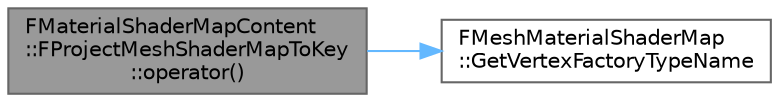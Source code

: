 digraph "FMaterialShaderMapContent::FProjectMeshShaderMapToKey::operator()"
{
 // INTERACTIVE_SVG=YES
 // LATEX_PDF_SIZE
  bgcolor="transparent";
  edge [fontname=Helvetica,fontsize=10,labelfontname=Helvetica,labelfontsize=10];
  node [fontname=Helvetica,fontsize=10,shape=box,height=0.2,width=0.4];
  rankdir="LR";
  Node1 [id="Node000001",label="FMaterialShaderMapContent\l::FProjectMeshShaderMapToKey\l::operator()",height=0.2,width=0.4,color="gray40", fillcolor="grey60", style="filled", fontcolor="black",tooltip=" "];
  Node1 -> Node2 [id="edge1_Node000001_Node000002",color="steelblue1",style="solid",tooltip=" "];
  Node2 [id="Node000002",label="FMeshMaterialShaderMap\l::GetVertexFactoryTypeName",height=0.2,width=0.4,color="grey40", fillcolor="white", style="filled",URL="$dc/d0f/classFMeshMaterialShaderMap.html#aaf0672cec59270105eda736be4261d6b",tooltip=" "];
}
